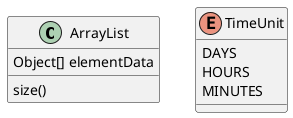 @startuml

class ArrayList{
Object[] elementData
size()
}


enum TimeUnit{
DAYS
HOURS
MINUTES
}


@enduml
